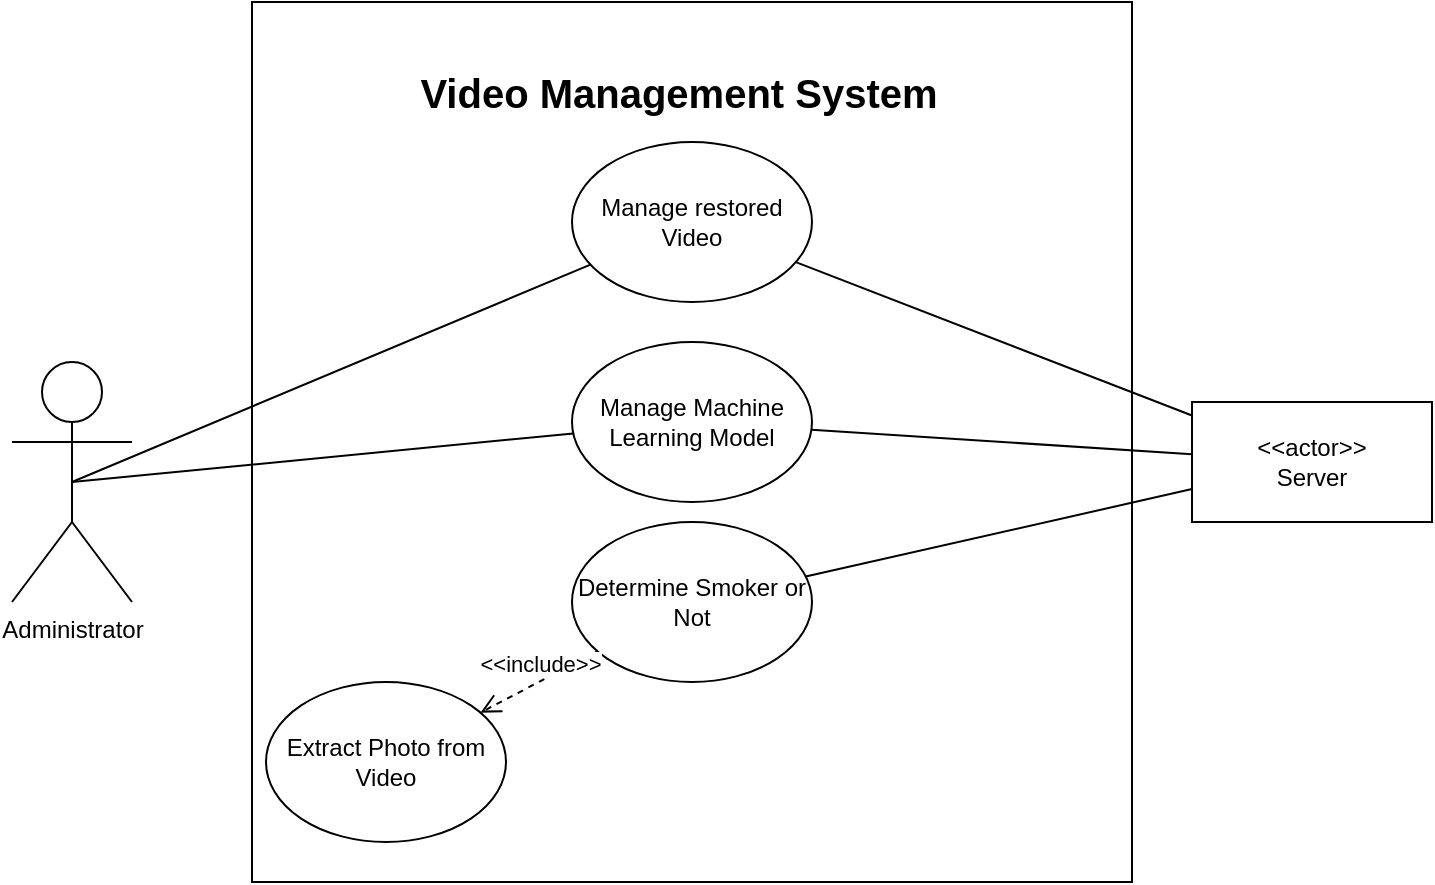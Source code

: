<mxfile version="10.6.0" type="github"><diagram id="ehRzutV-2FR0XbVqjN3R" name="Page-1"><mxGraphModel dx="754" dy="467" grid="1" gridSize="10" guides="1" tooltips="1" connect="1" arrows="1" fold="1" page="1" pageScale="1" pageWidth="827" pageHeight="1169" math="0" shadow="0"><root><mxCell id="0"/><mxCell id="1" parent="0"/><mxCell id="uoamtDWj_TaJbrKhUdQR-1" value="" style="rounded=0;whiteSpace=wrap;html=1;" vertex="1" parent="1"><mxGeometry x="170" y="160" width="440" height="440" as="geometry"/></mxCell><mxCell id="uoamtDWj_TaJbrKhUdQR-2" value="Administrator" style="shape=umlActor;verticalLabelPosition=bottom;labelBackgroundColor=#ffffff;verticalAlign=top;html=1;outlineConnect=0;" vertex="1" parent="1"><mxGeometry x="50" y="340" width="60" height="120" as="geometry"/></mxCell><mxCell id="uoamtDWj_TaJbrKhUdQR-4" value="&lt;b&gt;&lt;font style=&quot;font-size: 20px&quot;&gt;Video Management System&lt;/font&gt;&lt;/b&gt;" style="text;html=1;strokeColor=none;fillColor=none;align=center;verticalAlign=middle;whiteSpace=wrap;rounded=0;" vertex="1" parent="1"><mxGeometry x="177" y="170" width="413" height="70" as="geometry"/></mxCell><mxCell id="uoamtDWj_TaJbrKhUdQR-6" value="&lt;div&gt;&amp;lt;&amp;lt;actor&amp;gt;&amp;gt;&lt;/div&gt;&lt;div&gt;Server&lt;br&gt;&lt;/div&gt;" style="rounded=0;whiteSpace=wrap;html=1;" vertex="1" parent="1"><mxGeometry x="640" y="360" width="120" height="60" as="geometry"/></mxCell><mxCell id="uoamtDWj_TaJbrKhUdQR-7" value="Manage restored&lt;br&gt;Video&lt;br&gt;" style="ellipse;whiteSpace=wrap;html=1;" vertex="1" parent="1"><mxGeometry x="330" y="230" width="120" height="80" as="geometry"/></mxCell><mxCell id="uoamtDWj_TaJbrKhUdQR-10" value="" style="endArrow=none;html=1;" edge="1" parent="1" source="uoamtDWj_TaJbrKhUdQR-7" target="uoamtDWj_TaJbrKhUdQR-6"><mxGeometry width="50" height="50" relative="1" as="geometry"><mxPoint x="532" y="417" as="sourcePoint"/><mxPoint x="583" y="455" as="targetPoint"/></mxGeometry></mxCell><mxCell id="uoamtDWj_TaJbrKhUdQR-22" value="Extract Photo from Video" style="ellipse;whiteSpace=wrap;html=1;" vertex="1" parent="1"><mxGeometry x="177" y="500" width="120" height="80" as="geometry"/></mxCell><mxCell id="uoamtDWj_TaJbrKhUdQR-23" value="" style="endArrow=none;html=1;exitX=0.5;exitY=0.5;exitDx=0;exitDy=0;exitPerimeter=0;" edge="1" parent="1" source="uoamtDWj_TaJbrKhUdQR-2" target="uoamtDWj_TaJbrKhUdQR-7"><mxGeometry width="50" height="50" relative="1" as="geometry"><mxPoint x="240" y="225" as="sourcePoint"/><mxPoint x="360" y="300" as="targetPoint"/></mxGeometry></mxCell><mxCell id="uoamtDWj_TaJbrKhUdQR-24" value="Determine Smoker or Not" style="ellipse;whiteSpace=wrap;html=1;" vertex="1" parent="1"><mxGeometry x="330" y="420" width="120" height="80" as="geometry"/></mxCell><mxCell id="uoamtDWj_TaJbrKhUdQR-26" value="&amp;lt;&amp;lt;include&amp;gt;&amp;gt;" style="html=1;verticalAlign=bottom;endArrow=open;dashed=1;endSize=8;" edge="1" parent="1" source="uoamtDWj_TaJbrKhUdQR-24" target="uoamtDWj_TaJbrKhUdQR-22"><mxGeometry relative="1" as="geometry"><mxPoint x="358.839" y="329.104" as="sourcePoint"/><mxPoint x="300.939" y="370.758" as="targetPoint"/><mxPoint as="offset"/></mxGeometry></mxCell><mxCell id="uoamtDWj_TaJbrKhUdQR-27" value="" style="endArrow=none;html=1;" edge="1" parent="1" source="uoamtDWj_TaJbrKhUdQR-24" target="uoamtDWj_TaJbrKhUdQR-6"><mxGeometry width="50" height="50" relative="1" as="geometry"><mxPoint x="440" y="370" as="sourcePoint"/><mxPoint x="630" y="445" as="targetPoint"/></mxGeometry></mxCell><mxCell id="uoamtDWj_TaJbrKhUdQR-28" value="Manage Machine Learning Model&lt;br&gt;" style="ellipse;whiteSpace=wrap;html=1;" vertex="1" parent="1"><mxGeometry x="330" y="330" width="120" height="80" as="geometry"/></mxCell><mxCell id="uoamtDWj_TaJbrKhUdQR-29" value="" style="endArrow=none;html=1;" edge="1" parent="1" source="uoamtDWj_TaJbrKhUdQR-28" target="uoamtDWj_TaJbrKhUdQR-6"><mxGeometry width="50" height="50" relative="1" as="geometry"><mxPoint x="444.603" y="469.04" as="sourcePoint"/><mxPoint x="650" y="384.645" as="targetPoint"/></mxGeometry></mxCell><mxCell id="uoamtDWj_TaJbrKhUdQR-30" value="" style="endArrow=none;html=1;entryX=0.5;entryY=0.5;entryDx=0;entryDy=0;entryPerimeter=0;" edge="1" parent="1" source="uoamtDWj_TaJbrKhUdQR-28" target="uoamtDWj_TaJbrKhUdQR-2"><mxGeometry width="50" height="50" relative="1" as="geometry"><mxPoint x="454.603" y="479.04" as="sourcePoint"/><mxPoint x="660" y="394.645" as="targetPoint"/></mxGeometry></mxCell></root></mxGraphModel></diagram></mxfile>